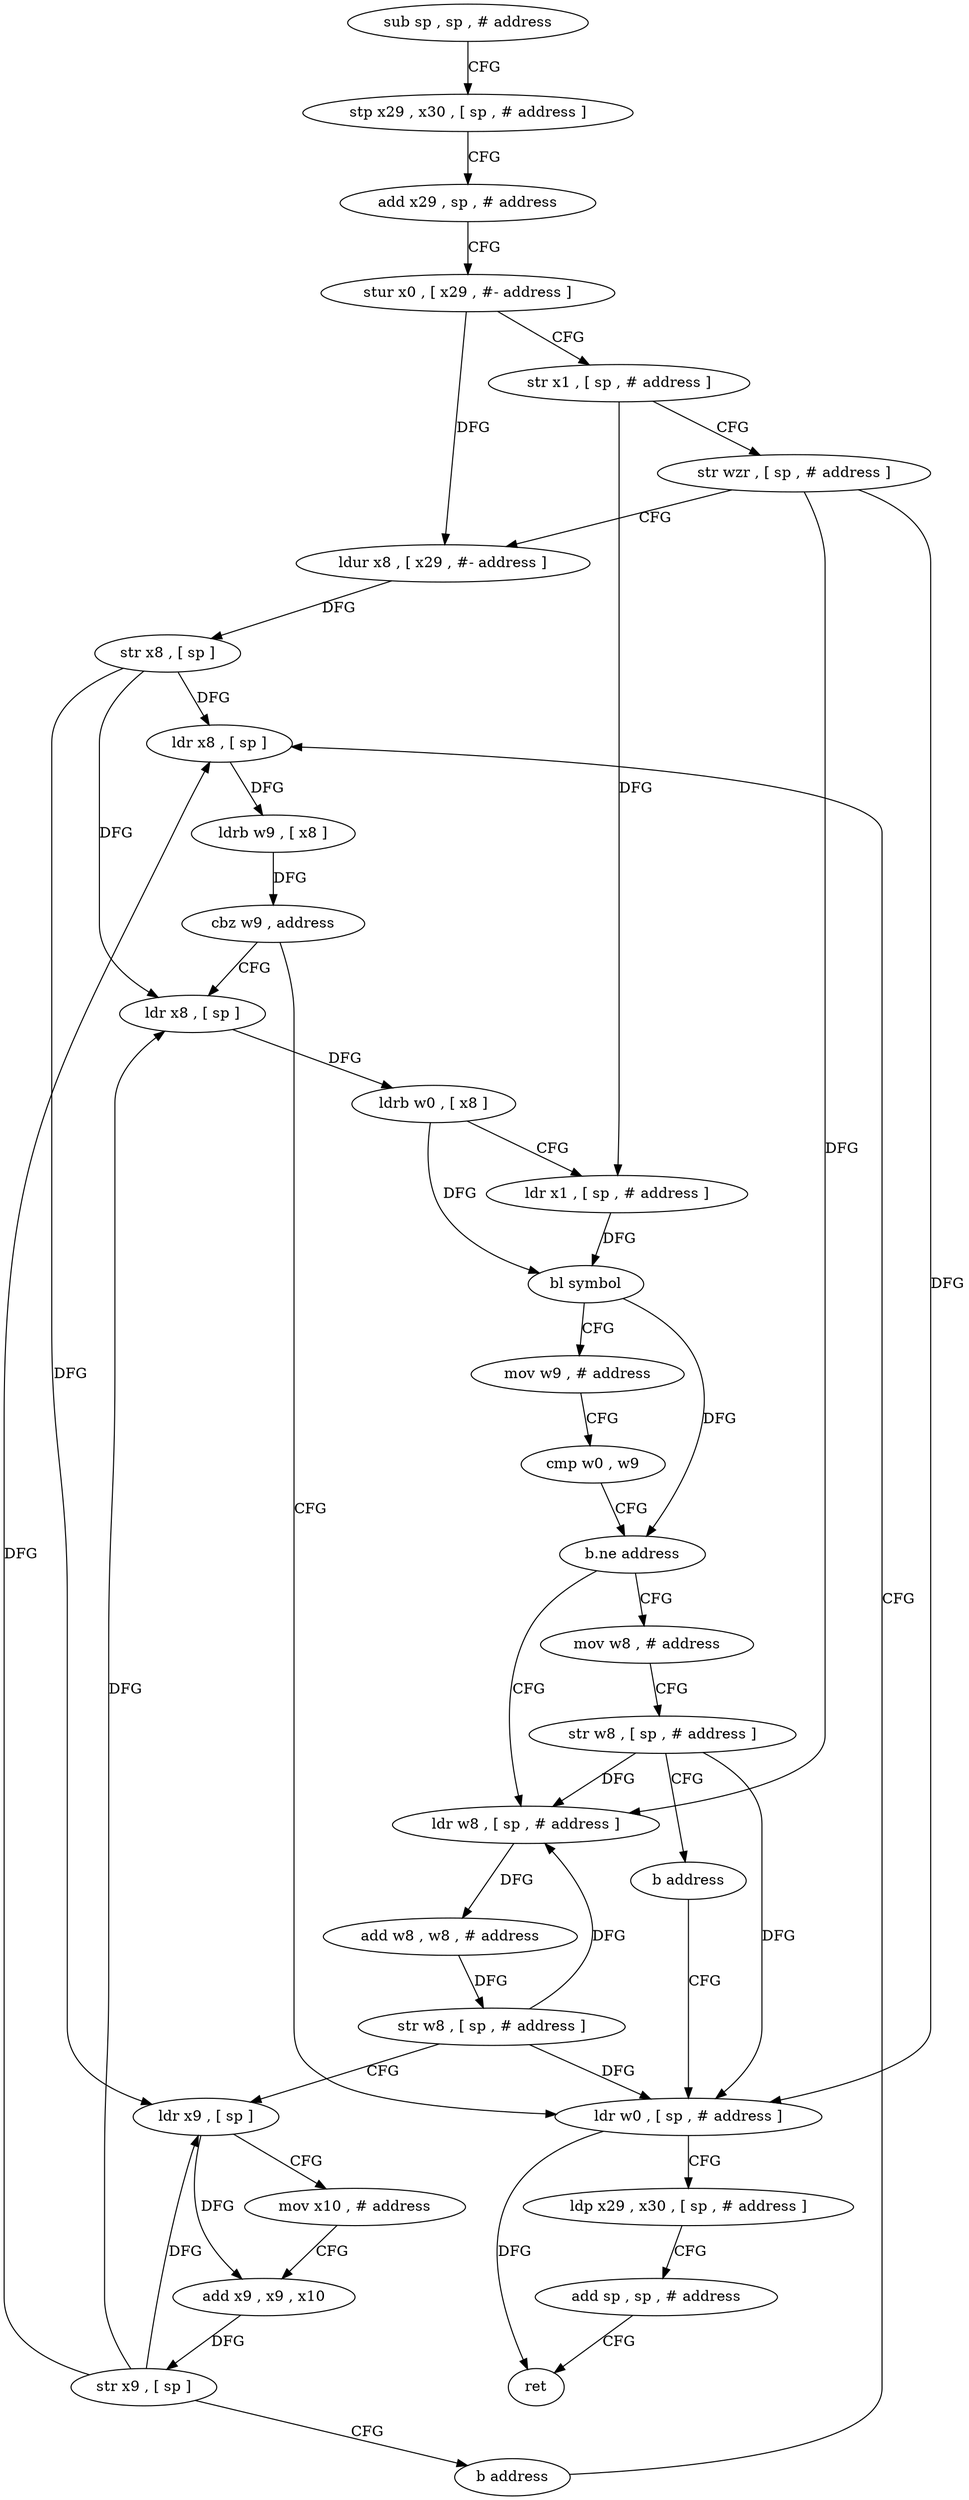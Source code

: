 digraph "func" {
"181016" [label = "sub sp , sp , # address" ]
"181020" [label = "stp x29 , x30 , [ sp , # address ]" ]
"181024" [label = "add x29 , sp , # address" ]
"181028" [label = "stur x0 , [ x29 , #- address ]" ]
"181032" [label = "str x1 , [ sp , # address ]" ]
"181036" [label = "str wzr , [ sp , # address ]" ]
"181040" [label = "ldur x8 , [ x29 , #- address ]" ]
"181044" [label = "str x8 , [ sp ]" ]
"181048" [label = "ldr x8 , [ sp ]" ]
"181132" [label = "ldr w0 , [ sp , # address ]" ]
"181136" [label = "ldp x29 , x30 , [ sp , # address ]" ]
"181140" [label = "add sp , sp , # address" ]
"181144" [label = "ret" ]
"181060" [label = "ldr x8 , [ sp ]" ]
"181064" [label = "ldrb w0 , [ x8 ]" ]
"181068" [label = "ldr x1 , [ sp , # address ]" ]
"181072" [label = "bl symbol" ]
"181076" [label = "mov w9 , # address" ]
"181080" [label = "cmp w0 , w9" ]
"181084" [label = "b.ne address" ]
"181100" [label = "ldr w8 , [ sp , # address ]" ]
"181088" [label = "mov w8 , # address" ]
"181104" [label = "add w8 , w8 , # address" ]
"181108" [label = "str w8 , [ sp , # address ]" ]
"181112" [label = "ldr x9 , [ sp ]" ]
"181116" [label = "mov x10 , # address" ]
"181120" [label = "add x9 , x9 , x10" ]
"181124" [label = "str x9 , [ sp ]" ]
"181128" [label = "b address" ]
"181092" [label = "str w8 , [ sp , # address ]" ]
"181096" [label = "b address" ]
"181052" [label = "ldrb w9 , [ x8 ]" ]
"181056" [label = "cbz w9 , address" ]
"181016" -> "181020" [ label = "CFG" ]
"181020" -> "181024" [ label = "CFG" ]
"181024" -> "181028" [ label = "CFG" ]
"181028" -> "181032" [ label = "CFG" ]
"181028" -> "181040" [ label = "DFG" ]
"181032" -> "181036" [ label = "CFG" ]
"181032" -> "181068" [ label = "DFG" ]
"181036" -> "181040" [ label = "CFG" ]
"181036" -> "181132" [ label = "DFG" ]
"181036" -> "181100" [ label = "DFG" ]
"181040" -> "181044" [ label = "DFG" ]
"181044" -> "181048" [ label = "DFG" ]
"181044" -> "181060" [ label = "DFG" ]
"181044" -> "181112" [ label = "DFG" ]
"181048" -> "181052" [ label = "DFG" ]
"181132" -> "181136" [ label = "CFG" ]
"181132" -> "181144" [ label = "DFG" ]
"181136" -> "181140" [ label = "CFG" ]
"181140" -> "181144" [ label = "CFG" ]
"181060" -> "181064" [ label = "DFG" ]
"181064" -> "181068" [ label = "CFG" ]
"181064" -> "181072" [ label = "DFG" ]
"181068" -> "181072" [ label = "DFG" ]
"181072" -> "181076" [ label = "CFG" ]
"181072" -> "181084" [ label = "DFG" ]
"181076" -> "181080" [ label = "CFG" ]
"181080" -> "181084" [ label = "CFG" ]
"181084" -> "181100" [ label = "CFG" ]
"181084" -> "181088" [ label = "CFG" ]
"181100" -> "181104" [ label = "DFG" ]
"181088" -> "181092" [ label = "CFG" ]
"181104" -> "181108" [ label = "DFG" ]
"181108" -> "181112" [ label = "CFG" ]
"181108" -> "181132" [ label = "DFG" ]
"181108" -> "181100" [ label = "DFG" ]
"181112" -> "181116" [ label = "CFG" ]
"181112" -> "181120" [ label = "DFG" ]
"181116" -> "181120" [ label = "CFG" ]
"181120" -> "181124" [ label = "DFG" ]
"181124" -> "181128" [ label = "CFG" ]
"181124" -> "181048" [ label = "DFG" ]
"181124" -> "181060" [ label = "DFG" ]
"181124" -> "181112" [ label = "DFG" ]
"181128" -> "181048" [ label = "CFG" ]
"181092" -> "181096" [ label = "CFG" ]
"181092" -> "181132" [ label = "DFG" ]
"181092" -> "181100" [ label = "DFG" ]
"181096" -> "181132" [ label = "CFG" ]
"181052" -> "181056" [ label = "DFG" ]
"181056" -> "181132" [ label = "CFG" ]
"181056" -> "181060" [ label = "CFG" ]
}
